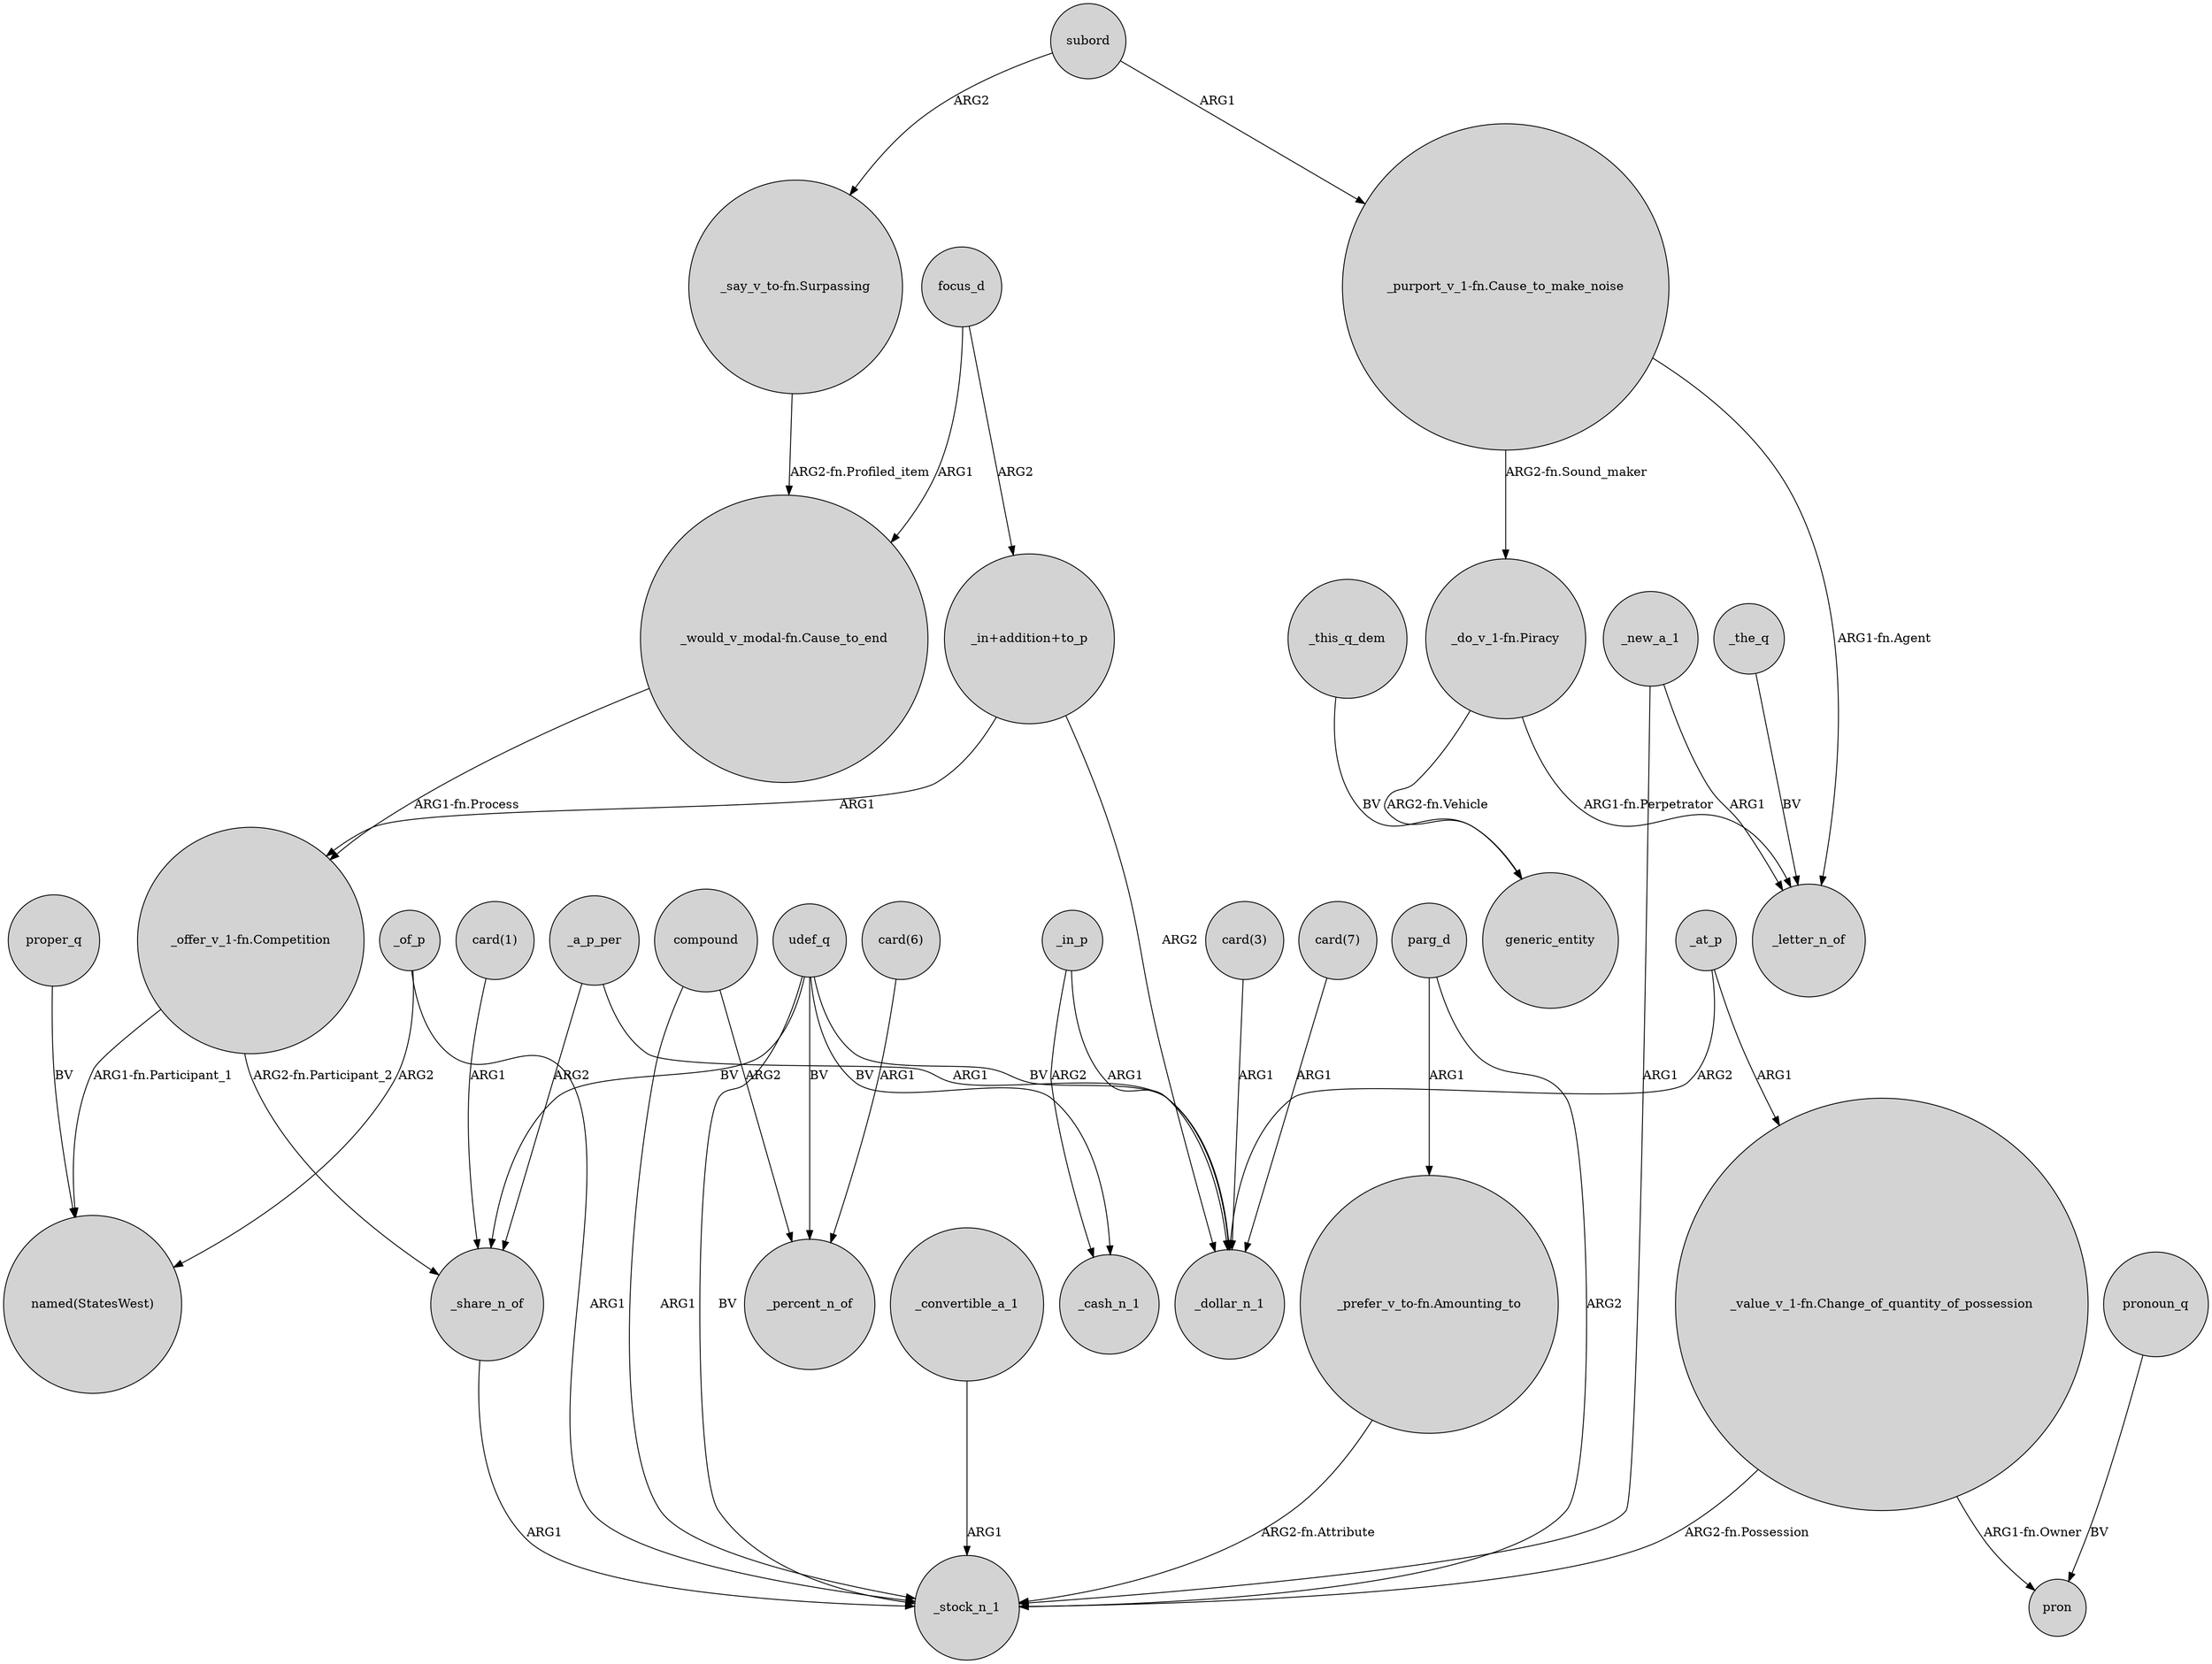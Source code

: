 digraph {
	node [shape=circle style=filled]
	udef_q -> _cash_n_1 [label=BV]
	_of_p -> "named(StatesWest)" [label=ARG2]
	"_in+addition+to_p" -> _dollar_n_1 [label=ARG2]
	_new_a_1 -> _stock_n_1 [label=ARG1]
	_new_a_1 -> _letter_n_of [label=ARG1]
	"card(3)" -> _dollar_n_1 [label=ARG1]
	"_do_v_1-fn.Piracy" -> generic_entity [label="ARG2-fn.Vehicle"]
	"_do_v_1-fn.Piracy" -> _letter_n_of [label="ARG1-fn.Perpetrator"]
	parg_d -> _stock_n_1 [label=ARG2]
	"_offer_v_1-fn.Competition" -> _share_n_of [label="ARG2-fn.Participant_2"]
	"_purport_v_1-fn.Cause_to_make_noise" -> _letter_n_of [label="ARG1-fn.Agent"]
	"_offer_v_1-fn.Competition" -> "named(StatesWest)" [label="ARG1-fn.Participant_1"]
	compound -> _stock_n_1 [label=ARG1]
	"_in+addition+to_p" -> "_offer_v_1-fn.Competition" [label=ARG1]
	proper_q -> "named(StatesWest)" [label=BV]
	"card(1)" -> _share_n_of [label=ARG1]
	pronoun_q -> pron [label=BV]
	parg_d -> "_prefer_v_to-fn.Amounting_to" [label=ARG1]
	_in_p -> _dollar_n_1 [label=ARG1]
	"card(7)" -> _dollar_n_1 [label=ARG1]
	udef_q -> _stock_n_1 [label=BV]
	_this_q_dem -> generic_entity [label=BV]
	_at_p -> _dollar_n_1 [label=ARG2]
	"card(6)" -> _percent_n_of [label=ARG1]
	"_say_v_to-fn.Surpassing" -> "_would_v_modal-fn.Cause_to_end" [label="ARG2-fn.Profiled_item"]
	subord -> "_say_v_to-fn.Surpassing" [label=ARG2]
	_a_p_per -> _share_n_of [label=ARG2]
	"_prefer_v_to-fn.Amounting_to" -> _stock_n_1 [label="ARG2-fn.Attribute"]
	udef_q -> _percent_n_of [label=BV]
	_share_n_of -> _stock_n_1 [label=ARG1]
	udef_q -> _share_n_of [label=BV]
	compound -> _percent_n_of [label=ARG2]
	"_value_v_1-fn.Change_of_quantity_of_possession" -> pron [label="ARG1-fn.Owner"]
	udef_q -> _dollar_n_1 [label=BV]
	"_purport_v_1-fn.Cause_to_make_noise" -> "_do_v_1-fn.Piracy" [label="ARG2-fn.Sound_maker"]
	_convertible_a_1 -> _stock_n_1 [label=ARG1]
	_a_p_per -> _dollar_n_1 [label=ARG1]
	_at_p -> "_value_v_1-fn.Change_of_quantity_of_possession" [label=ARG1]
	"_value_v_1-fn.Change_of_quantity_of_possession" -> _stock_n_1 [label="ARG2-fn.Possession"]
	_in_p -> _cash_n_1 [label=ARG2]
	subord -> "_purport_v_1-fn.Cause_to_make_noise" [label=ARG1]
	"_would_v_modal-fn.Cause_to_end" -> "_offer_v_1-fn.Competition" [label="ARG1-fn.Process"]
	focus_d -> "_would_v_modal-fn.Cause_to_end" [label=ARG1]
	_of_p -> _stock_n_1 [label=ARG1]
	_the_q -> _letter_n_of [label=BV]
	focus_d -> "_in+addition+to_p" [label=ARG2]
}
